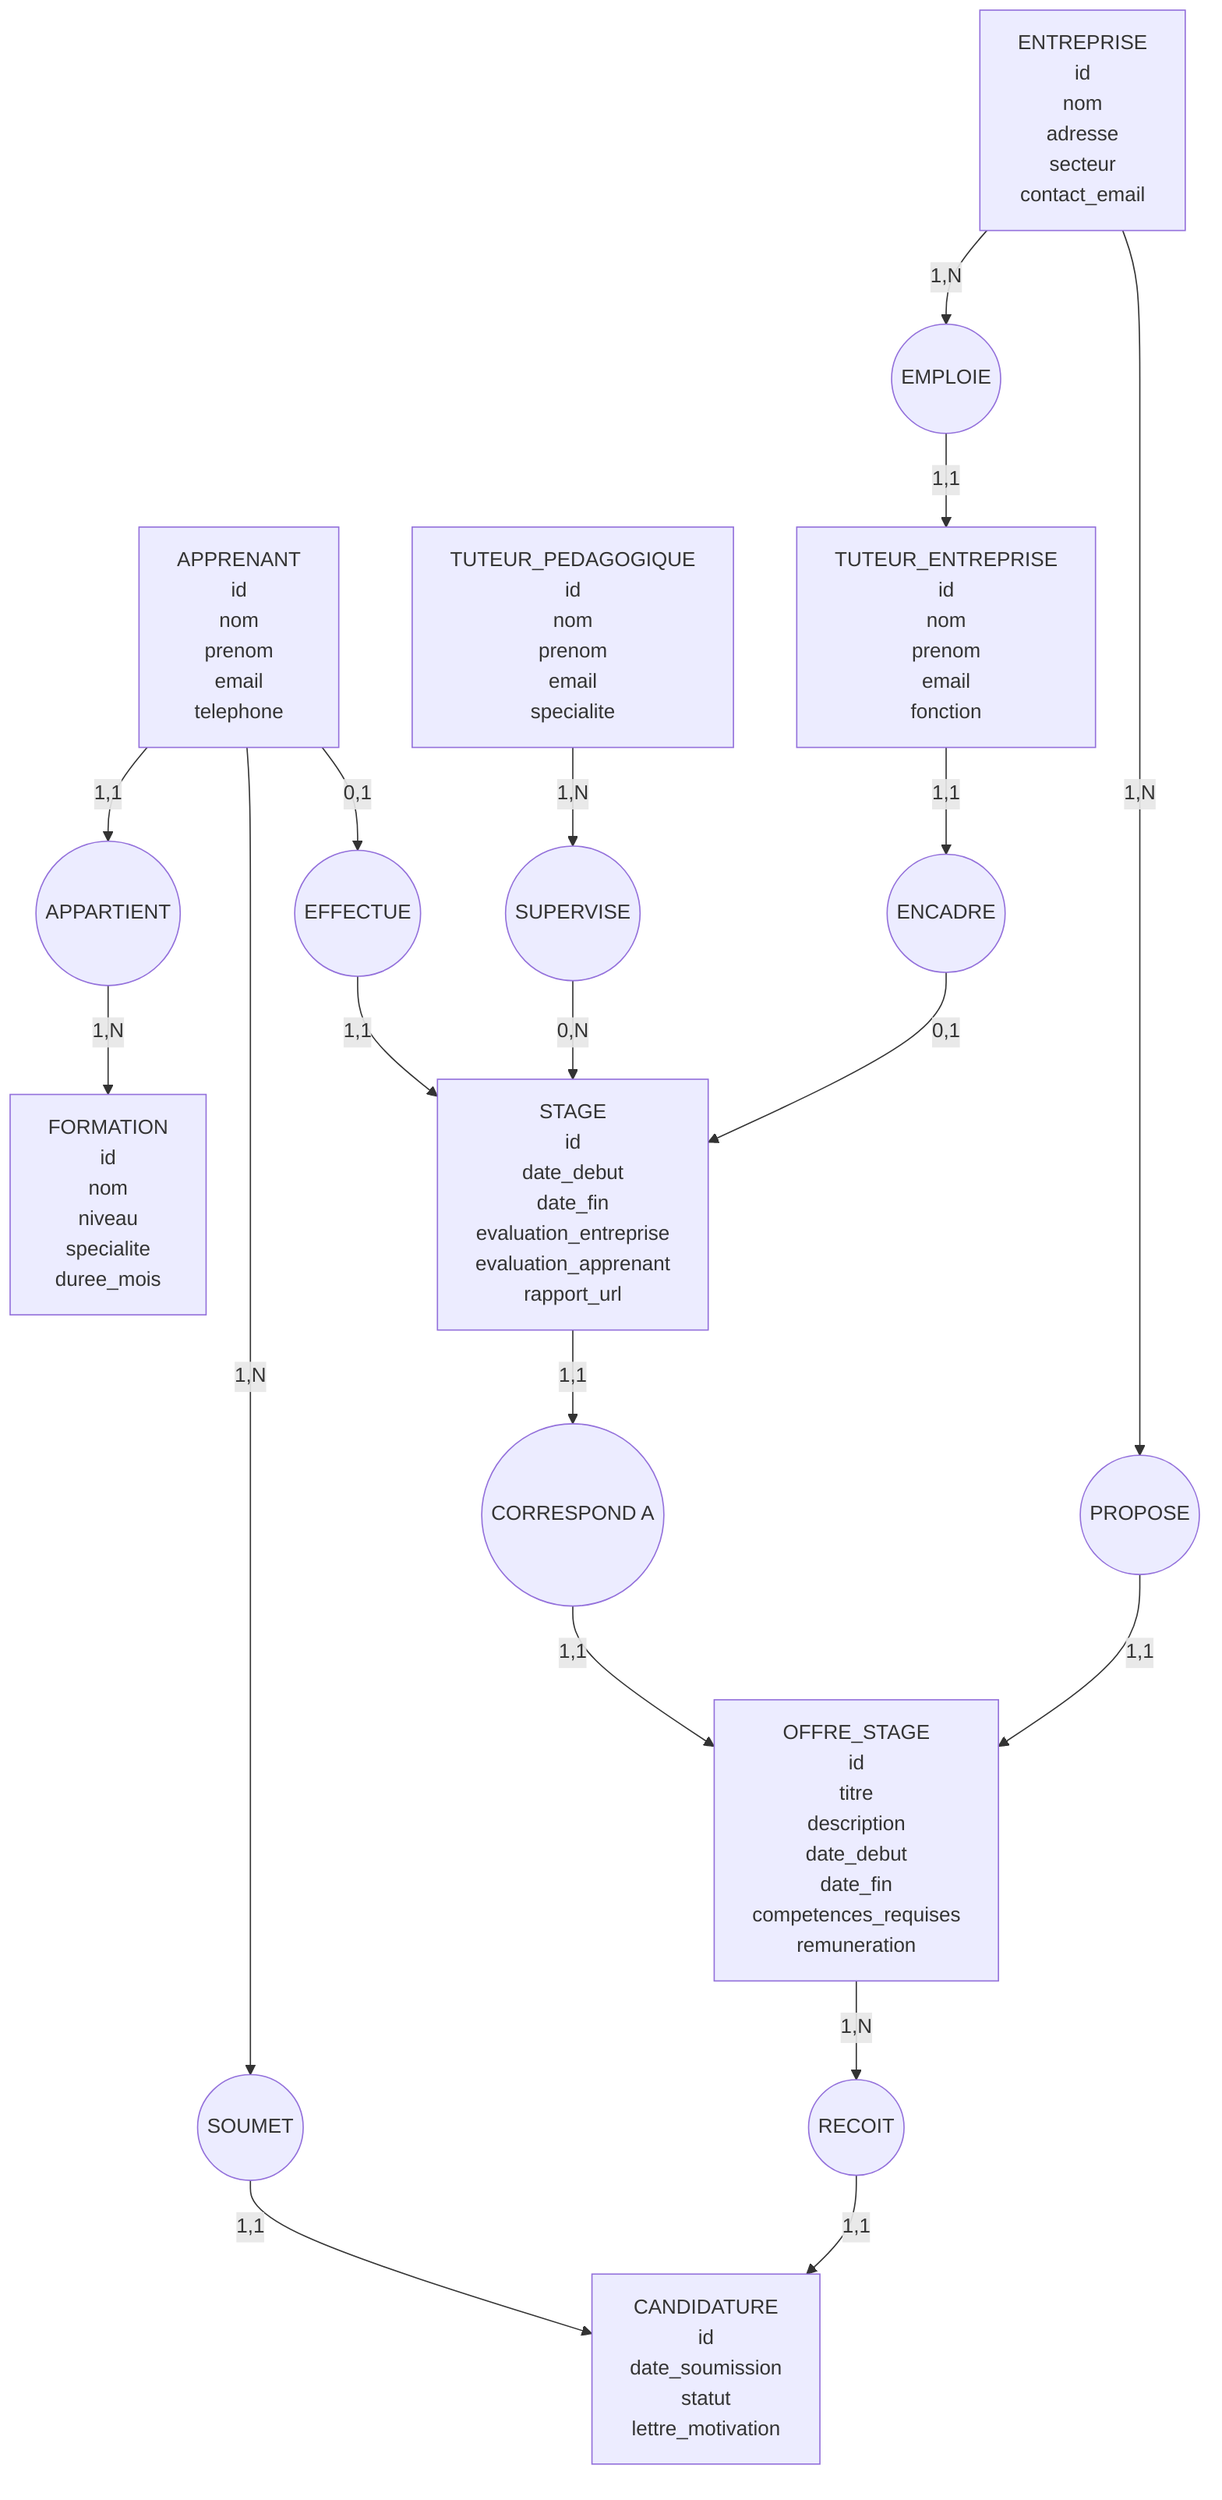 graph TD
    APPRENANT["APPRENANT
    id
    nom
    prenom
    email
    telephone"]
    
    ENTREPRISE["ENTREPRISE
    id
    nom
    adresse
    secteur
    contact_email"]
    
    OFFRE_STAGE["OFFRE_STAGE
    id
    titre
    description
    date_debut
    date_fin
    competences_requises
    remuneration"]
    
    CANDIDATURE["CANDIDATURE
    id
    date_soumission
    statut
    lettre_motivation"]
    
    STAGE["STAGE
    id
    date_debut
    date_fin
    evaluation_entreprise
    evaluation_apprenant
    rapport_url"]
    
    TUTEUR_PEDAGOGIQUE["TUTEUR_PEDAGOGIQUE
    id
    nom
    prenom
    email
    specialite"]
    
    TUTEUR_ENTREPRISE["TUTEUR_ENTREPRISE
    id
    nom
    prenom
    email
    fonction"]
    
    FORMATION["FORMATION
    id
    nom
    niveau
    specialite
    duree_mois"]
    
    EFFECTUE(("EFFECTUE"))
    SOUMET(("SOUMET"))
    PROPOSE(("PROPOSE"))
    RECOIT(("RECOIT"))
    CORRESPOND_A(("CORRESPOND A"))
    SUPERVISE(("SUPERVISE"))
    ENCADRE(("ENCADRE"))
    APPARTIENT(("APPARTIENT"))
    EMPLOIE(("EMPLOIE"))
    
    APPRENANT -->|"0,1"| EFFECTUE
    EFFECTUE -->|"1,1"| STAGE
    
    APPRENANT -->|"1,N"| SOUMET
    SOUMET -->|"1,1"| CANDIDATURE
    
    ENTREPRISE -->|"1,N"| PROPOSE
    PROPOSE -->|"1,1"| OFFRE_STAGE
    
    OFFRE_STAGE -->|"1,N"| RECOIT
    RECOIT -->|"1,1"| CANDIDATURE
    
    STAGE -->|"1,1"| CORRESPOND_A
    CORRESPOND_A -->|"1,1"| OFFRE_STAGE
    
    TUTEUR_PEDAGOGIQUE -->|"1,N"| SUPERVISE
    SUPERVISE -->|"0,N"| STAGE
    
    TUTEUR_ENTREPRISE -->|"1,1"| ENCADRE
    ENCADRE -->|"0,1"| STAGE
    
    APPRENANT -->|"1,1"| APPARTIENT
    APPARTIENT -->|"1,N"| FORMATION
    
    ENTREPRISE -->|"1,N"| EMPLOIE
    EMPLOIE -->|"1,1"| TUTEUR_ENTREPRISE